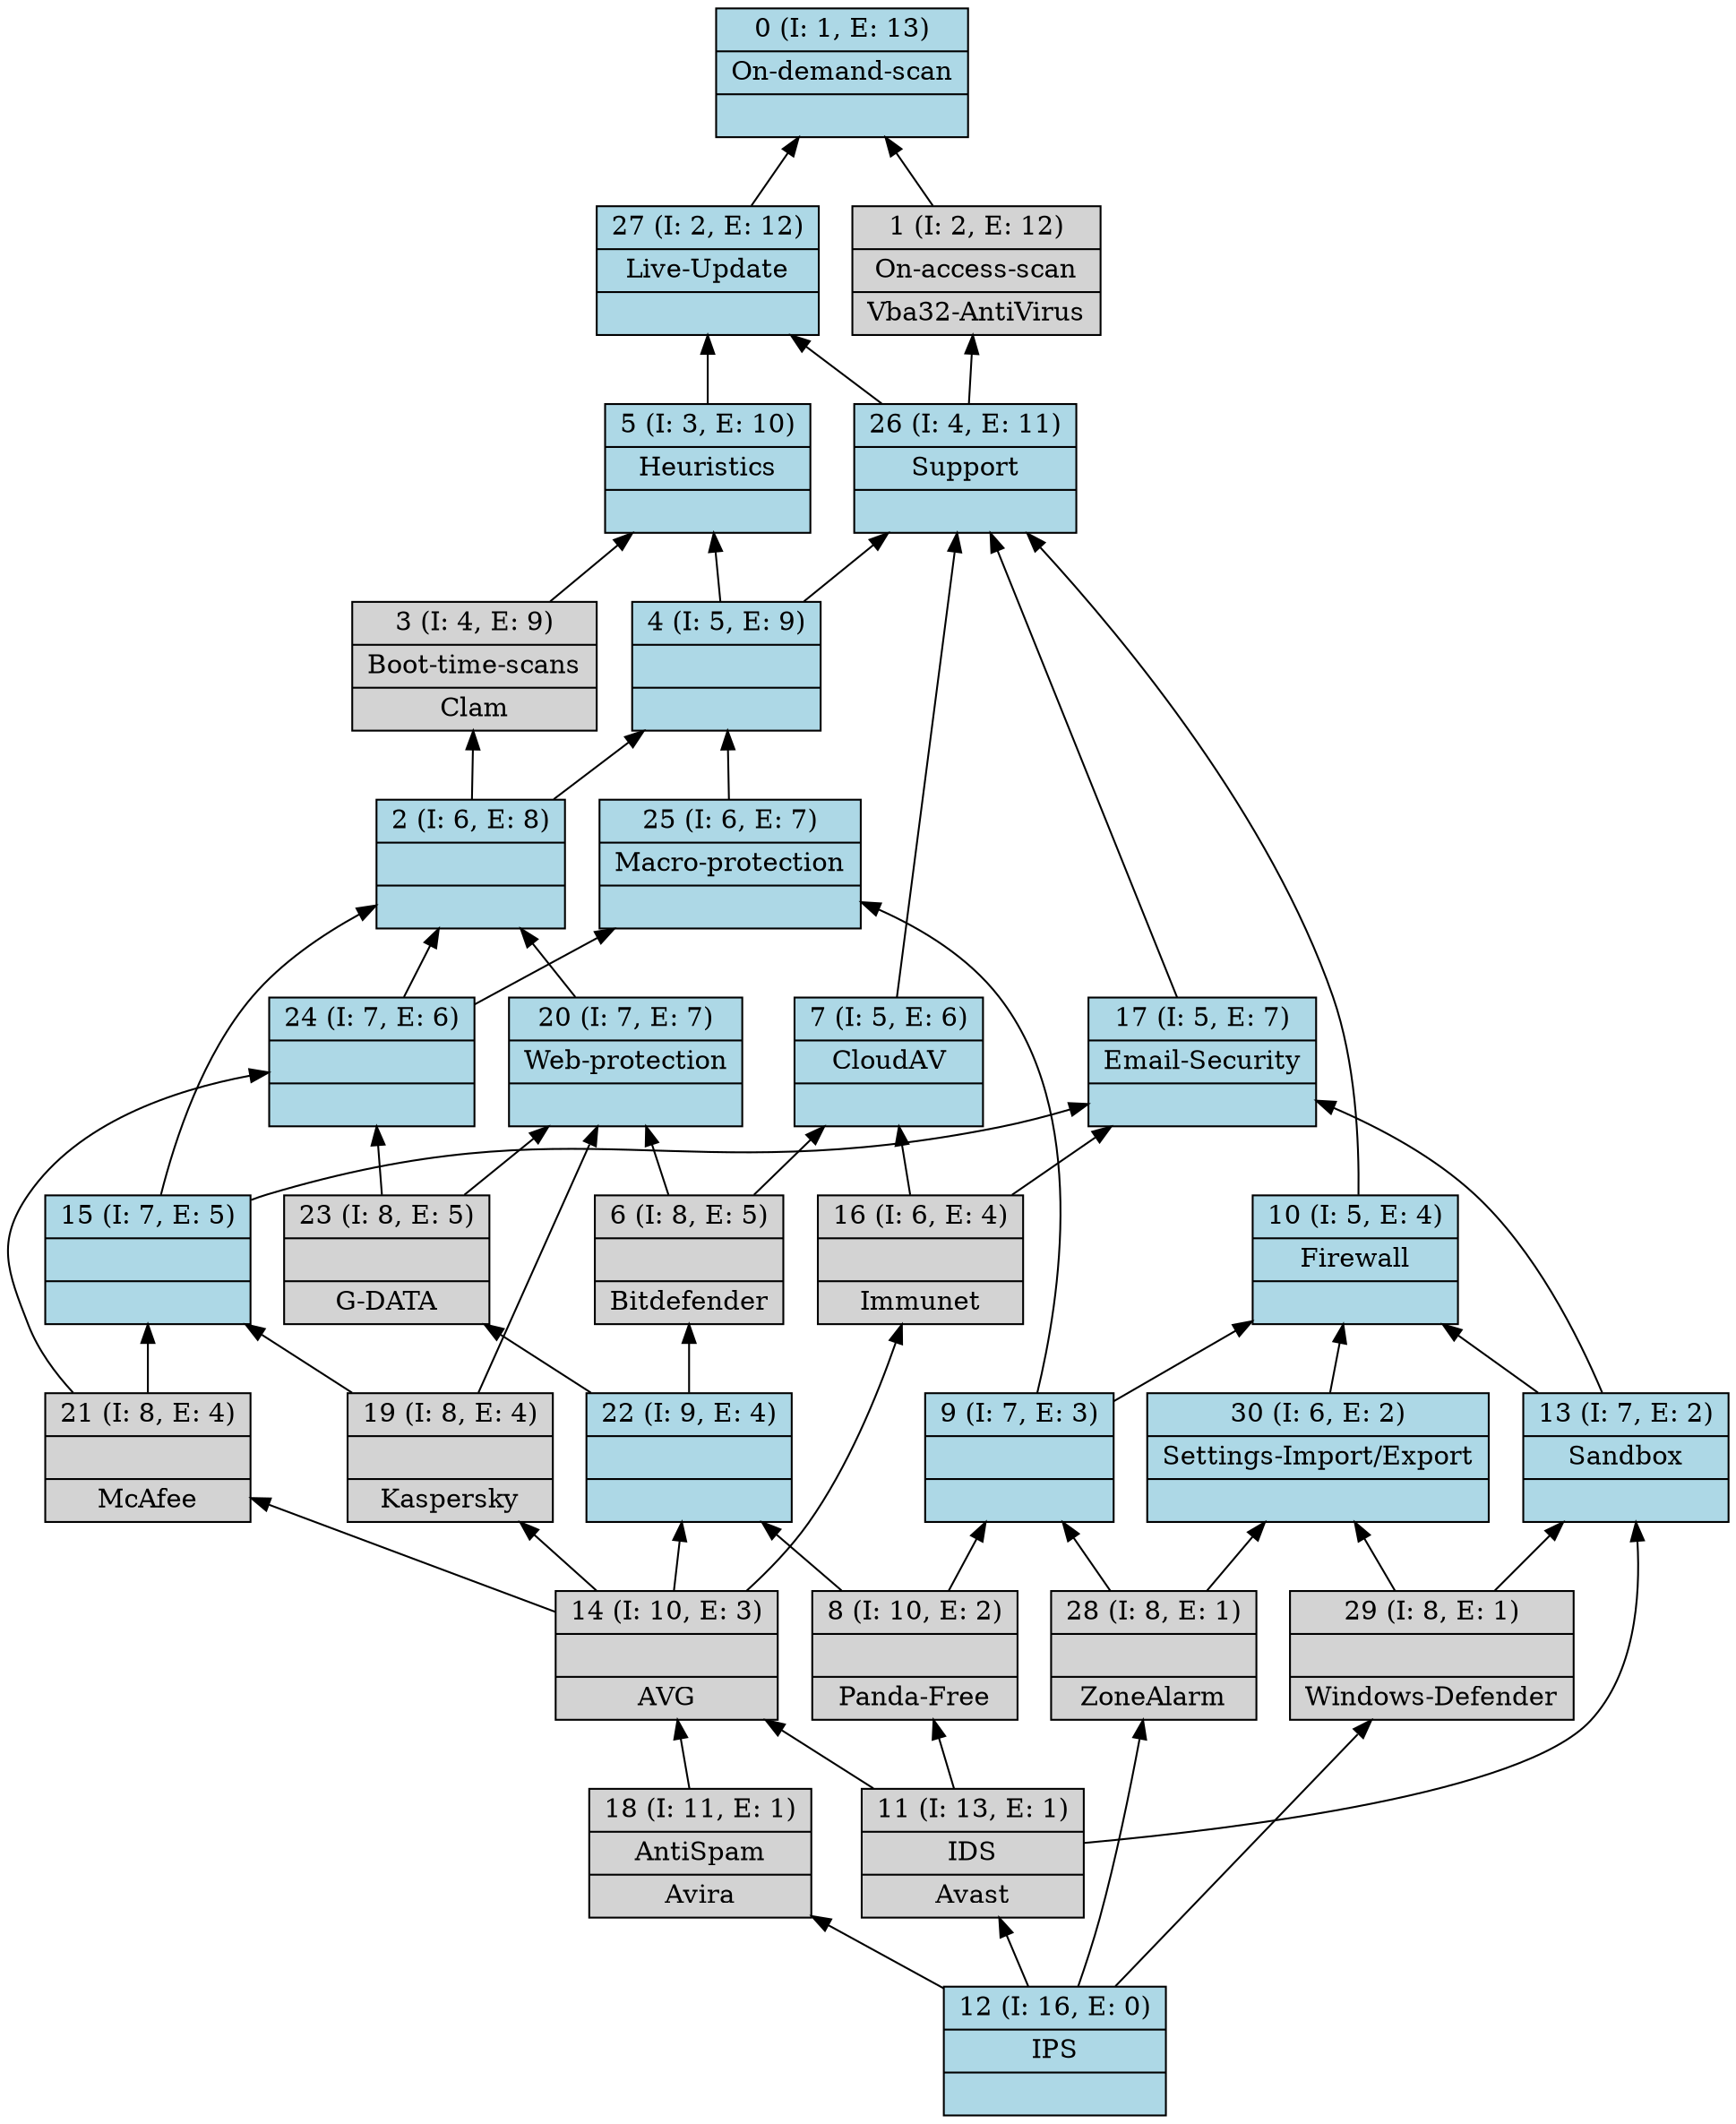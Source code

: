 digraph G { 
	rankdir=BT;
0 [shape=record,style=filled,fillcolor=lightblue,label="{0 (I: 1, E: 13)|On-demand-scan\n|}"];
1 [shape=record,style=filled,label="{1 (I: 2, E: 12)|On-access-scan\n|Vba32-AntiVirus\n}"];
2 [shape=record,style=filled,fillcolor=lightblue,label="{2 (I: 6, E: 8)||}"];
3 [shape=record,style=filled,label="{3 (I: 4, E: 9)|Boot-time-scans\n|Clam\n}"];
4 [shape=record,style=filled,fillcolor=lightblue,label="{4 (I: 5, E: 9)||}"];
5 [shape=record,style=filled,fillcolor=lightblue,label="{5 (I: 3, E: 10)|Heuristics\n|}"];
6 [shape=record,style=filled,label="{6 (I: 8, E: 5)||Bitdefender\n}"];
7 [shape=record,style=filled,fillcolor=lightblue,label="{7 (I: 5, E: 6)|CloudAV\n|}"];
8 [shape=record,style=filled,label="{8 (I: 10, E: 2)||Panda-Free\n}"];
9 [shape=record,style=filled,fillcolor=lightblue,label="{9 (I: 7, E: 3)||}"];
10 [shape=record,style=filled,fillcolor=lightblue,label="{10 (I: 5, E: 4)|Firewall\n|}"];
11 [shape=record,style=filled,label="{11 (I: 13, E: 1)|IDS\n|Avast\n}"];
12 [shape=record,style=filled,fillcolor=lightblue,label="{12 (I: 16, E: 0)|IPS\n|}"];
13 [shape=record,style=filled,fillcolor=lightblue,label="{13 (I: 7, E: 2)|Sandbox\n|}"];
14 [shape=record,style=filled,label="{14 (I: 10, E: 3)||AVG\n}"];
15 [shape=record,style=filled,fillcolor=lightblue,label="{15 (I: 7, E: 5)||}"];
16 [shape=record,style=filled,label="{16 (I: 6, E: 4)||Immunet\n}"];
17 [shape=record,style=filled,fillcolor=lightblue,label="{17 (I: 5, E: 7)|Email-Security\n|}"];
18 [shape=record,style=filled,label="{18 (I: 11, E: 1)|AntiSpam\n|Avira\n}"];
19 [shape=record,style=filled,label="{19 (I: 8, E: 4)||Kaspersky\n}"];
20 [shape=record,style=filled,fillcolor=lightblue,label="{20 (I: 7, E: 7)|Web-protection\n|}"];
21 [shape=record,style=filled,label="{21 (I: 8, E: 4)||McAfee\n}"];
22 [shape=record,style=filled,fillcolor=lightblue,label="{22 (I: 9, E: 4)||}"];
23 [shape=record,style=filled,label="{23 (I: 8, E: 5)||G-DATA\n}"];
24 [shape=record,style=filled,fillcolor=lightblue,label="{24 (I: 7, E: 6)||}"];
25 [shape=record,style=filled,fillcolor=lightblue,label="{25 (I: 6, E: 7)|Macro-protection\n|}"];
26 [shape=record,style=filled,fillcolor=lightblue,label="{26 (I: 4, E: 11)|Support\n|}"];
27 [shape=record,style=filled,fillcolor=lightblue,label="{27 (I: 2, E: 12)|Live-Update\n|}"];
28 [shape=record,style=filled,label="{28 (I: 8, E: 1)||ZoneAlarm\n}"];
29 [shape=record,style=filled,label="{29 (I: 8, E: 1)||Windows-Defender\n}"];
30 [shape=record,style=filled,fillcolor=lightblue,label="{30 (I: 6, E: 2)|Settings-Import/Export\n|}"];
	1 -> 0
	2 -> 3
	2 -> 4
	3 -> 5
	4 -> 5
	4 -> 26
	5 -> 27
	6 -> 7
	6 -> 20
	7 -> 26
	8 -> 9
	8 -> 22
	9 -> 10
	9 -> 25
	10 -> 26
	11 -> 8
	11 -> 13
	11 -> 14
	12 -> 11
	12 -> 18
	12 -> 28
	12 -> 29
	13 -> 10
	13 -> 17
	14 -> 16
	14 -> 19
	14 -> 21
	14 -> 22
	15 -> 2
	15 -> 17
	16 -> 7
	16 -> 17
	17 -> 26
	18 -> 14
	19 -> 15
	19 -> 20
	20 -> 2
	21 -> 15
	21 -> 24
	22 -> 6
	22 -> 23
	23 -> 20
	23 -> 24
	24 -> 2
	24 -> 25
	25 -> 4
	26 -> 1
	26 -> 27
	27 -> 0
	28 -> 9
	28 -> 30
	29 -> 13
	29 -> 30
	30 -> 10
}